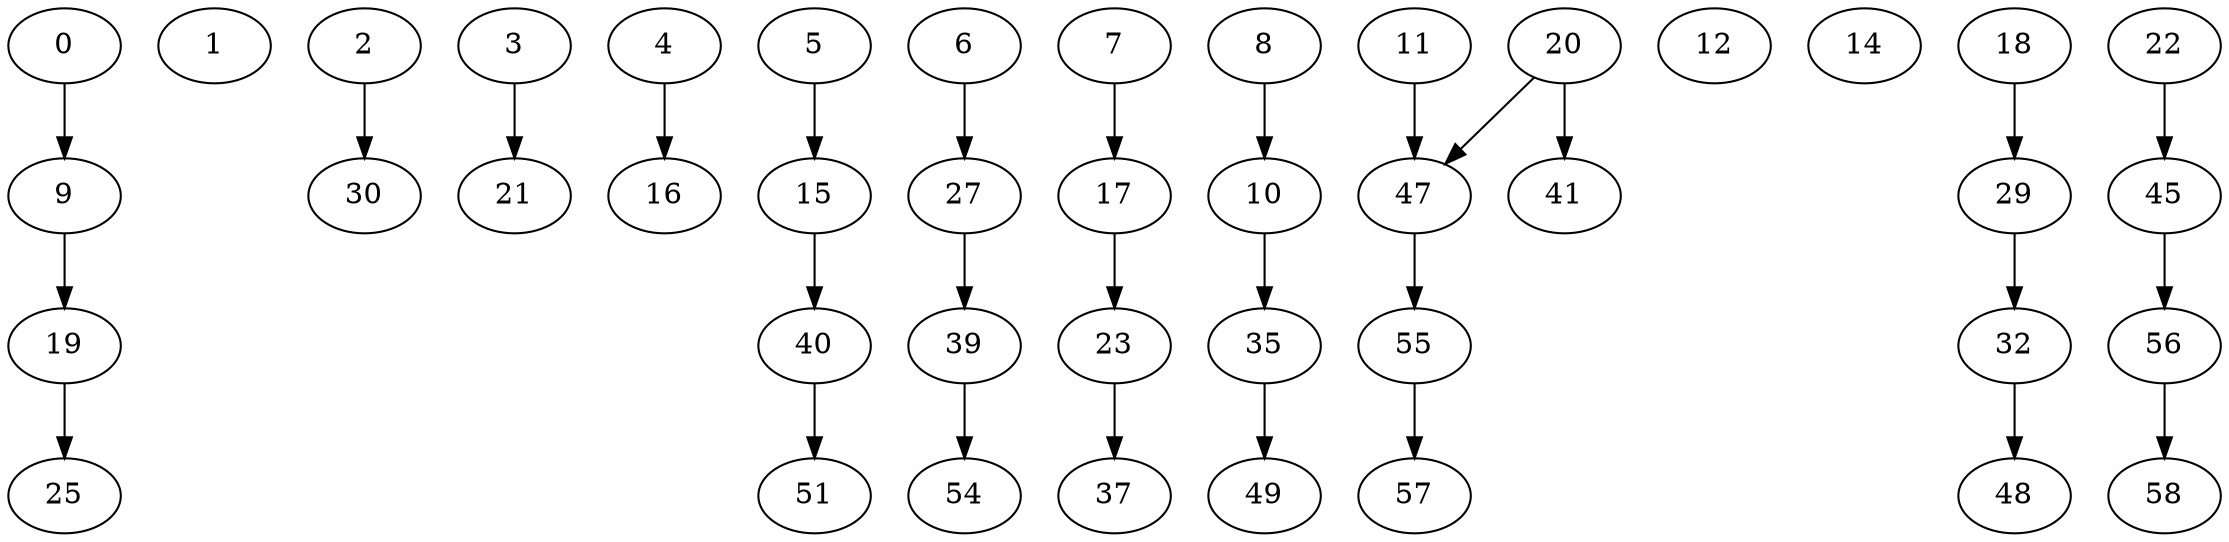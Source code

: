digraph G {
0 [count=0, tid=6];
1 [count=0, tid=11];
2 [count=0, tid=1];
3 [count=0, tid=2];
4 [count=0, tid=0];
5 [count=0, tid=7];
6 [count=0, tid=9];
7 [count=0, tid=10];
8 [count=0, tid=8];
9 [count=1, tid=6];
10 [count=1, tid=8];
11 [count=0, tid=3];
12 [count=0, tid=13];
14 [count=0, tid=12];
15 [count=1, tid=7];
16 [count=1, tid=0];
17 [count=1, tid=10];
18 [count=0, tid=4];
19 [count=2, tid=6];
20 [count=0, tid=14];
21 [count=1, tid=2];
22 [count=0, tid=5];
23 [count=2, tid=10];
25 [count=3, tid=6];
27 [count=1, tid=9];
29 [count=1, tid=4];
30 [count=1, tid=1];
32 [count=2, tid=4];
35 [count=2, tid=8];
37 [count=3, tid=10];
39 [count=2, tid=9];
40 [count=2, tid=7];
41 [count=1, tid=14];
45 [count=1, tid=5];
47 [count=1, tid=3];
48 [count=3, tid=4];
49 [count=3, tid=8];
51 [count=3, tid=7];
54 [count=3, tid=9];
55 [count=2, tid=3];
56 [count=2, tid=5];
57 [count=3, tid=3];
58 [count=3, tid=5];
0->9 ;
2->30 ;
3->21 ;
4->16 ;
5->15 ;
6->27 ;
7->17 ;
8->10 ;
9->19 ;
10->35 ;
11->47 ;
15->40 ;
17->23 ;
18->29 ;
19->25 ;
20->41 ;
20->47 ;
22->45 ;
23->37 ;
27->39 ;
29->32 ;
32->48 ;
35->49 ;
39->54 ;
40->51 ;
45->56 ;
47->55 ;
55->57 ;
56->58 ;
}
